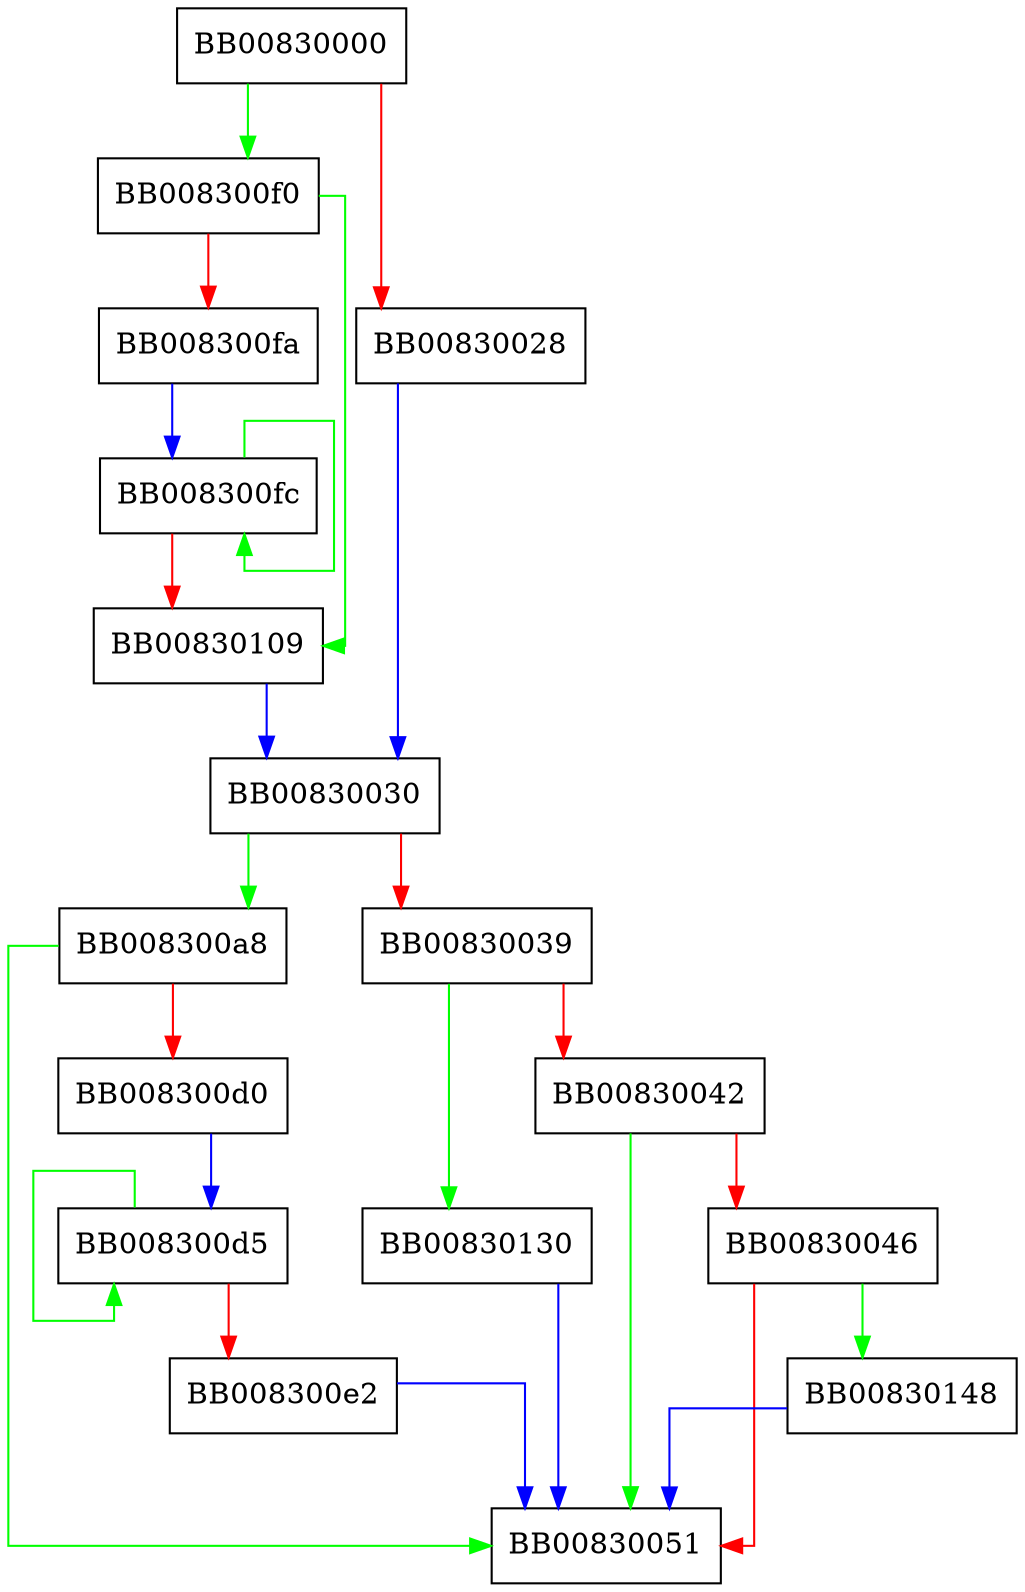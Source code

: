 digraph RIPEMD160_Final {
  node [shape="box"];
  graph [splines=ortho];
  BB00830000 -> BB008300f0 [color="green"];
  BB00830000 -> BB00830028 [color="red"];
  BB00830028 -> BB00830030 [color="blue"];
  BB00830030 -> BB008300a8 [color="green"];
  BB00830030 -> BB00830039 [color="red"];
  BB00830039 -> BB00830130 [color="green"];
  BB00830039 -> BB00830042 [color="red"];
  BB00830042 -> BB00830051 [color="green"];
  BB00830042 -> BB00830046 [color="red"];
  BB00830046 -> BB00830148 [color="green"];
  BB00830046 -> BB00830051 [color="red"];
  BB008300a8 -> BB00830051 [color="green"];
  BB008300a8 -> BB008300d0 [color="red"];
  BB008300d0 -> BB008300d5 [color="blue"];
  BB008300d5 -> BB008300d5 [color="green"];
  BB008300d5 -> BB008300e2 [color="red"];
  BB008300e2 -> BB00830051 [color="blue"];
  BB008300f0 -> BB00830109 [color="green"];
  BB008300f0 -> BB008300fa [color="red"];
  BB008300fa -> BB008300fc [color="blue"];
  BB008300fc -> BB008300fc [color="green"];
  BB008300fc -> BB00830109 [color="red"];
  BB00830109 -> BB00830030 [color="blue"];
  BB00830130 -> BB00830051 [color="blue"];
  BB00830148 -> BB00830051 [color="blue"];
}